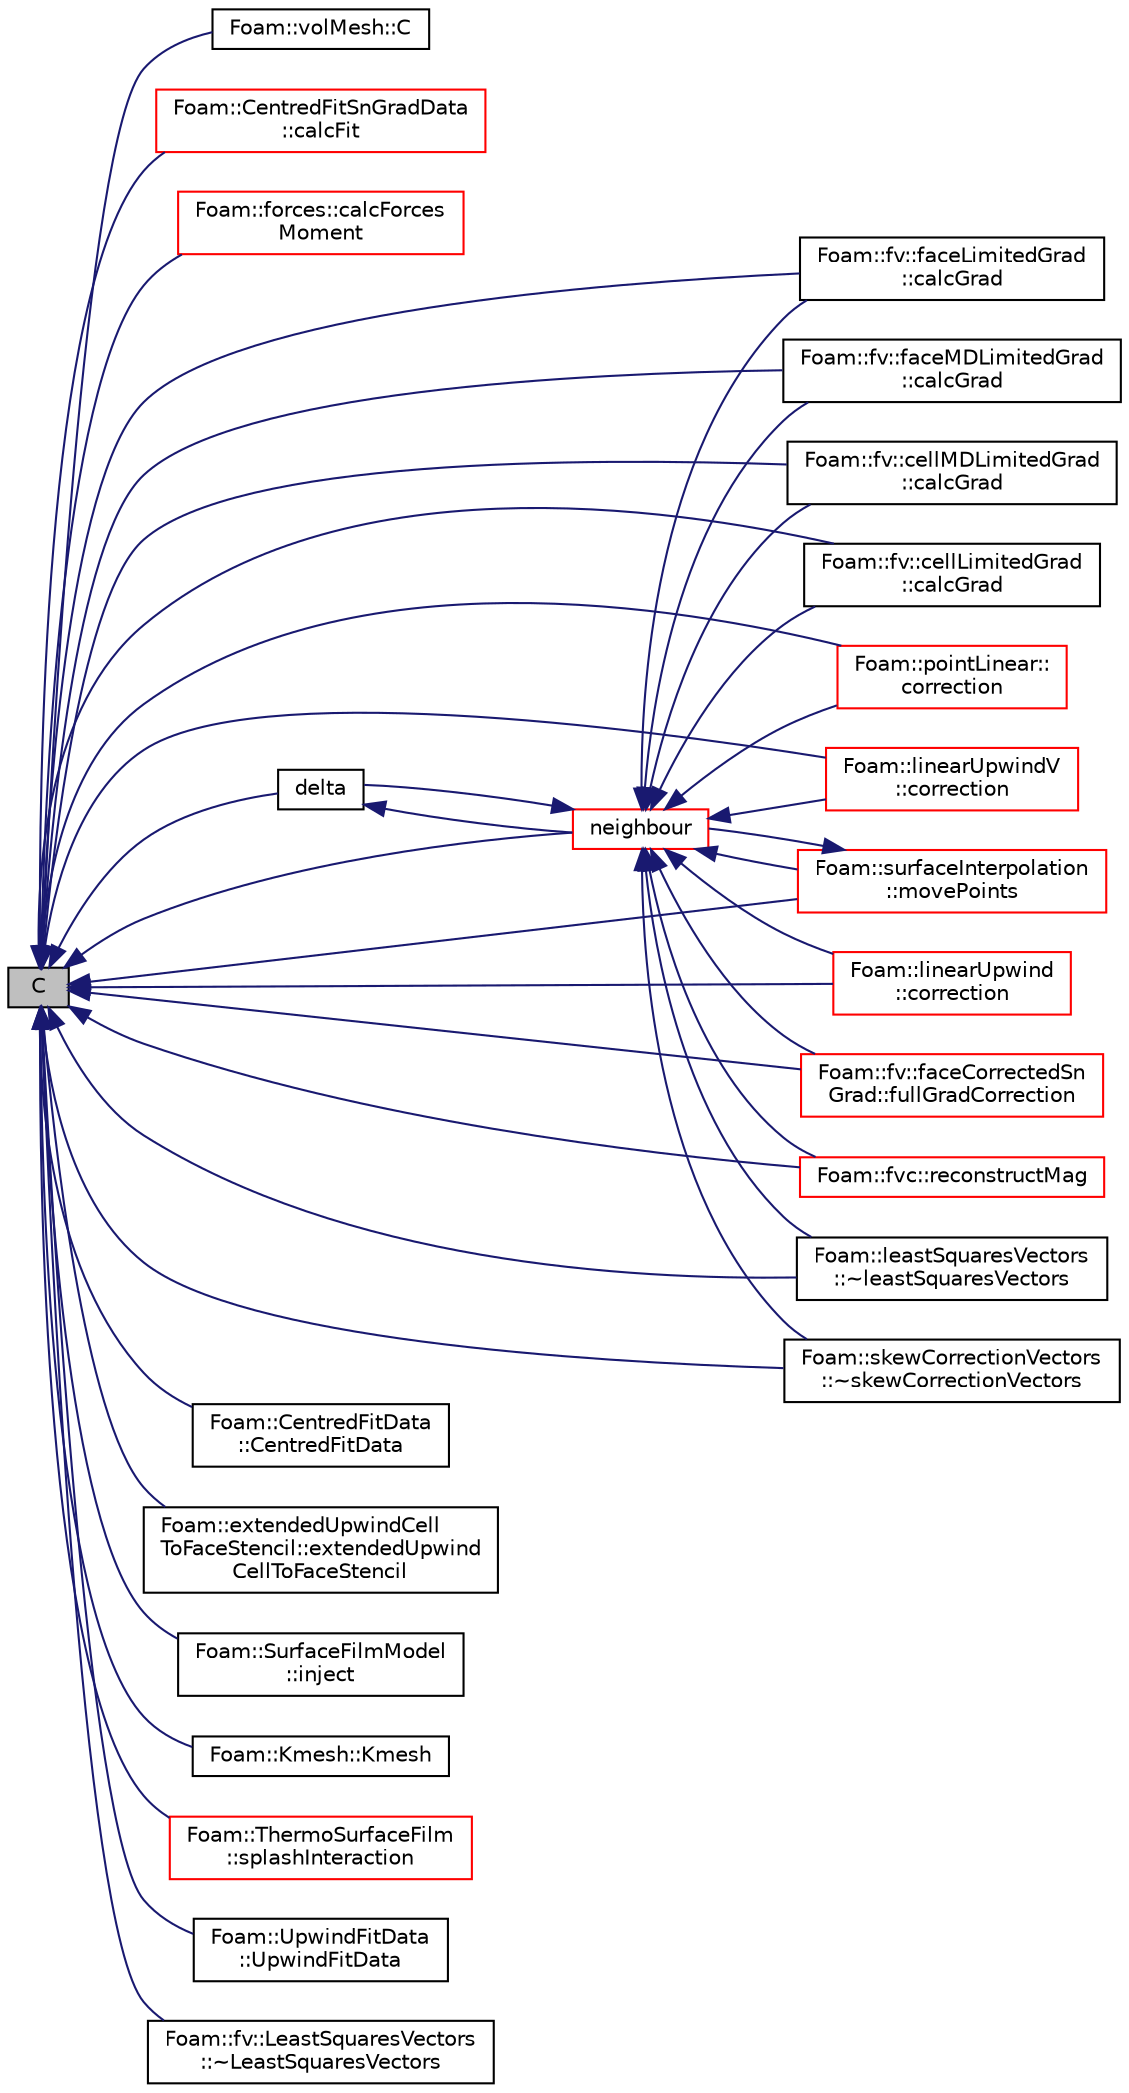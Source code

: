 digraph "C"
{
  bgcolor="transparent";
  edge [fontname="Helvetica",fontsize="10",labelfontname="Helvetica",labelfontsize="10"];
  node [fontname="Helvetica",fontsize="10",shape=record];
  rankdir="LR";
  Node1 [label="C",height=0.2,width=0.4,color="black", fillcolor="grey75", style="filled", fontcolor="black"];
  Node1 -> Node2 [dir="back",color="midnightblue",fontsize="10",style="solid",fontname="Helvetica"];
  Node2 [label="Foam::volMesh::C",height=0.2,width=0.4,color="black",URL="$a02809.html#a64a2623814a51eee0128e892b821e8e6",tooltip="Return cell centres. "];
  Node1 -> Node3 [dir="back",color="midnightblue",fontsize="10",style="solid",fontname="Helvetica"];
  Node3 [label="Foam::CentredFitSnGradData\l::calcFit",height=0.2,width=0.4,color="red",URL="$a00260.html#a84a3ebdcaaaad35b99dce0ecc7413d2d"];
  Node1 -> Node4 [dir="back",color="midnightblue",fontsize="10",style="solid",fontname="Helvetica"];
  Node4 [label="Foam::forces::calcForces\lMoment",height=0.2,width=0.4,color="red",URL="$a00854.html#a71e93fd80e1ccacbf30c602b4ea11abc",tooltip="Calculate the forces and moments. "];
  Node1 -> Node5 [dir="back",color="midnightblue",fontsize="10",style="solid",fontname="Helvetica"];
  Node5 [label="Foam::fv::faceLimitedGrad\l::calcGrad",height=0.2,width=0.4,color="black",URL="$a00725.html#ad8d9cb82461fad7624154d2e66528aa7"];
  Node1 -> Node6 [dir="back",color="midnightblue",fontsize="10",style="solid",fontname="Helvetica"];
  Node6 [label="Foam::fv::faceMDLimitedGrad\l::calcGrad",height=0.2,width=0.4,color="black",URL="$a00727.html#ad8d9cb82461fad7624154d2e66528aa7"];
  Node1 -> Node7 [dir="back",color="midnightblue",fontsize="10",style="solid",fontname="Helvetica"];
  Node7 [label="Foam::fv::cellMDLimitedGrad\l::calcGrad",height=0.2,width=0.4,color="black",URL="$a00221.html#a9e6946d5c172823826c394cab9979f17"];
  Node1 -> Node8 [dir="back",color="midnightblue",fontsize="10",style="solid",fontname="Helvetica"];
  Node8 [label="Foam::fv::cellLimitedGrad\l::calcGrad",height=0.2,width=0.4,color="black",URL="$a00217.html#a9e6946d5c172823826c394cab9979f17"];
  Node1 -> Node9 [dir="back",color="midnightblue",fontsize="10",style="solid",fontname="Helvetica"];
  Node9 [label="Foam::CentredFitData\l::CentredFitData",height=0.2,width=0.4,color="black",URL="$a00258.html#a1b17e352fd95535726ddfb6e8bf0fdd5",tooltip="Construct from components. "];
  Node1 -> Node10 [dir="back",color="midnightblue",fontsize="10",style="solid",fontname="Helvetica"];
  Node10 [label="Foam::pointLinear::\lcorrection",height=0.2,width=0.4,color="red",URL="$a01886.html#a71944945191a35be21d9ab3b37c3170c",tooltip="Return the explicit correction to the face-interpolate. "];
  Node1 -> Node11 [dir="back",color="midnightblue",fontsize="10",style="solid",fontname="Helvetica"];
  Node11 [label="Foam::linearUpwindV\l::correction",height=0.2,width=0.4,color="red",URL="$a01346.html#ad5f4a5d3bc1173cf56b1283cdea2e418",tooltip="Return the explicit correction to the face-interpolate. "];
  Node1 -> Node12 [dir="back",color="midnightblue",fontsize="10",style="solid",fontname="Helvetica"];
  Node12 [label="Foam::linearUpwind\l::correction",height=0.2,width=0.4,color="red",URL="$a01345.html#ad5f4a5d3bc1173cf56b1283cdea2e418",tooltip="Return the explicit correction to the face-interpolate. "];
  Node1 -> Node13 [dir="back",color="midnightblue",fontsize="10",style="solid",fontname="Helvetica"];
  Node13 [label="delta",height=0.2,width=0.4,color="black",URL="$a00876.html#a59dba0e55cd36f6fa2435d6bfb6147c6",tooltip="Return face deltas as surfaceVectorField. "];
  Node13 -> Node14 [dir="back",color="midnightblue",fontsize="10",style="solid",fontname="Helvetica"];
  Node14 [label="neighbour",height=0.2,width=0.4,color="red",URL="$a00876.html#a942a1cffef163625ee3408ae1f057dec",tooltip="Internal face neighbour. "];
  Node14 -> Node5 [dir="back",color="midnightblue",fontsize="10",style="solid",fontname="Helvetica"];
  Node14 -> Node6 [dir="back",color="midnightblue",fontsize="10",style="solid",fontname="Helvetica"];
  Node14 -> Node7 [dir="back",color="midnightblue",fontsize="10",style="solid",fontname="Helvetica"];
  Node14 -> Node8 [dir="back",color="midnightblue",fontsize="10",style="solid",fontname="Helvetica"];
  Node14 -> Node10 [dir="back",color="midnightblue",fontsize="10",style="solid",fontname="Helvetica"];
  Node14 -> Node11 [dir="back",color="midnightblue",fontsize="10",style="solid",fontname="Helvetica"];
  Node14 -> Node12 [dir="back",color="midnightblue",fontsize="10",style="solid",fontname="Helvetica"];
  Node14 -> Node13 [dir="back",color="midnightblue",fontsize="10",style="solid",fontname="Helvetica"];
  Node14 -> Node15 [dir="back",color="midnightblue",fontsize="10",style="solid",fontname="Helvetica"];
  Node15 [label="Foam::fv::faceCorrectedSn\lGrad::fullGradCorrection",height=0.2,width=0.4,color="red",URL="$a00722.html#a1d818a559677e63f3aa628f1787133ce",tooltip="Return the explicit correction to the faceCorrectedSnGrad. "];
  Node14 -> Node16 [dir="back",color="midnightblue",fontsize="10",style="solid",fontname="Helvetica"];
  Node16 [label="Foam::surfaceInterpolation\l::movePoints",height=0.2,width=0.4,color="red",URL="$a02483.html#a049fe0a86e2c86b4c0bb5fe02583bea4",tooltip="Do what is neccessary if the mesh has moved. "];
  Node16 -> Node14 [dir="back",color="midnightblue",fontsize="10",style="solid",fontname="Helvetica"];
  Node14 -> Node17 [dir="back",color="midnightblue",fontsize="10",style="solid",fontname="Helvetica"];
  Node17 [label="Foam::fvc::reconstructMag",height=0.2,width=0.4,color="red",URL="$a10768.html#a29cdad91ee3fc2ac251ac2b4872557da"];
  Node14 -> Node18 [dir="back",color="midnightblue",fontsize="10",style="solid",fontname="Helvetica"];
  Node18 [label="Foam::leastSquaresVectors\l::~leastSquaresVectors",height=0.2,width=0.4,color="black",URL="$a01290.html#a174123ef1199fb59e95687bd040ab465",tooltip="Destructor. "];
  Node14 -> Node19 [dir="back",color="midnightblue",fontsize="10",style="solid",fontname="Helvetica"];
  Node19 [label="Foam::skewCorrectionVectors\l::~skewCorrectionVectors",height=0.2,width=0.4,color="black",URL="$a02335.html#a16c9b82f5dcc80a9c175094d7c5e1020",tooltip="Destructor. "];
  Node1 -> Node20 [dir="back",color="midnightblue",fontsize="10",style="solid",fontname="Helvetica"];
  Node20 [label="Foam::extendedUpwindCell\lToFaceStencil::extendedUpwind\lCellToFaceStencil",height=0.2,width=0.4,color="black",URL="$a00704.html#ad67ed491462f15bb971c7700bfa99a5f",tooltip="Construct from mesh and uncompacted centred face stencil. "];
  Node1 -> Node15 [dir="back",color="midnightblue",fontsize="10",style="solid",fontname="Helvetica"];
  Node1 -> Node21 [dir="back",color="midnightblue",fontsize="10",style="solid",fontname="Helvetica"];
  Node21 [label="Foam::SurfaceFilmModel\l::inject",height=0.2,width=0.4,color="black",URL="$a02480.html#ad56021712258ad92961ed1dcb0941870",tooltip="Inject parcels into the cloud. "];
  Node1 -> Node22 [dir="back",color="midnightblue",fontsize="10",style="solid",fontname="Helvetica"];
  Node22 [label="Foam::Kmesh::Kmesh",height=0.2,width=0.4,color="black",URL="$a01242.html#a5a51b3510445fa907070c7052b6fc25c",tooltip="Construct from fvMesh. "];
  Node1 -> Node16 [dir="back",color="midnightblue",fontsize="10",style="solid",fontname="Helvetica"];
  Node1 -> Node14 [dir="back",color="midnightblue",fontsize="10",style="solid",fontname="Helvetica"];
  Node1 -> Node17 [dir="back",color="midnightblue",fontsize="10",style="solid",fontname="Helvetica"];
  Node1 -> Node23 [dir="back",color="midnightblue",fontsize="10",style="solid",fontname="Helvetica"];
  Node23 [label="Foam::ThermoSurfaceFilm\l::splashInteraction",height=0.2,width=0.4,color="red",URL="$a02603.html#a65079c6267ec7d21f7965e02a262d2d6",tooltip="Bai parcel splash interaction model. "];
  Node1 -> Node24 [dir="back",color="midnightblue",fontsize="10",style="solid",fontname="Helvetica"];
  Node24 [label="Foam::UpwindFitData\l::UpwindFitData",height=0.2,width=0.4,color="black",URL="$a02774.html#aec92bbdbd47e55d9bb09831be4b86a7c",tooltip="Construct from components. "];
  Node1 -> Node18 [dir="back",color="midnightblue",fontsize="10",style="solid",fontname="Helvetica"];
  Node1 -> Node25 [dir="back",color="midnightblue",fontsize="10",style="solid",fontname="Helvetica"];
  Node25 [label="Foam::fv::LeastSquaresVectors\l::~LeastSquaresVectors",height=0.2,width=0.4,color="black",URL="$a01289.html#aac47ed174a5c3750295cc7d84ed52f55",tooltip="Destructor. "];
  Node1 -> Node19 [dir="back",color="midnightblue",fontsize="10",style="solid",fontname="Helvetica"];
}
